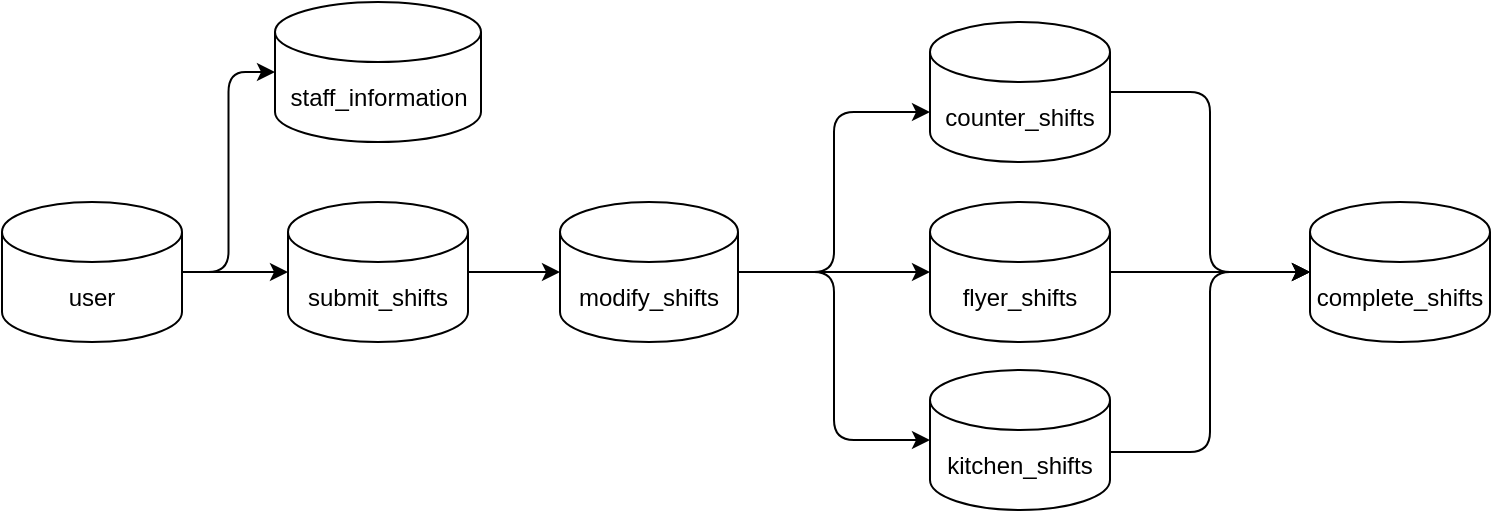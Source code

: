 <mxfile>
    <diagram id="9xncVBf-A3oMU9SqqVJK" name="ページ1">
        <mxGraphModel dx="714" dy="290" grid="0" gridSize="10" guides="1" tooltips="1" connect="1" arrows="1" fold="1" page="1" pageScale="1" pageWidth="827" pageHeight="1169" math="0" shadow="0">
            <root>
                <mxCell id="0"/>
                <mxCell id="1" parent="0"/>
                <mxCell id="44" value="staff_information" style="shape=cylinder3;whiteSpace=wrap;html=1;boundedLbl=1;backgroundOutline=1;size=15;rounded=1;" vertex="1" parent="1">
                    <mxGeometry x="153.5" y="136" width="103" height="70" as="geometry"/>
                </mxCell>
                <mxCell id="54" style="edgeStyle=orthogonalEdgeStyle;orthogonalLoop=1;jettySize=auto;html=1;exitX=1;exitY=0.5;exitDx=0;exitDy=0;exitPerimeter=0;" edge="1" parent="1" source="66" target="53">
                    <mxGeometry relative="1" as="geometry">
                        <mxPoint x="401" y="276" as="sourcePoint"/>
                        <Array as="points">
                            <mxPoint x="445" y="271"/>
                            <mxPoint x="445" y="271"/>
                        </Array>
                    </mxGeometry>
                </mxCell>
                <mxCell id="67" style="edgeStyle=orthogonalEdgeStyle;curved=0;rounded=1;sketch=0;orthogonalLoop=1;jettySize=auto;html=1;exitX=1;exitY=0.5;exitDx=0;exitDy=0;exitPerimeter=0;entryX=0;entryY=0.5;entryDx=0;entryDy=0;entryPerimeter=0;" edge="1" parent="1" source="45" target="66">
                    <mxGeometry relative="1" as="geometry"/>
                </mxCell>
                <mxCell id="45" value="submit_shifts" style="shape=cylinder3;whiteSpace=wrap;html=1;boundedLbl=1;backgroundOutline=1;size=15;rounded=1;" vertex="1" parent="1">
                    <mxGeometry x="160" y="236" width="90" height="70" as="geometry"/>
                </mxCell>
                <mxCell id="48" value="complete_shifts" style="shape=cylinder3;whiteSpace=wrap;html=1;boundedLbl=1;backgroundOutline=1;size=15;rounded=1;" vertex="1" parent="1">
                    <mxGeometry x="671" y="236" width="90" height="70" as="geometry"/>
                </mxCell>
                <mxCell id="63" style="edgeStyle=orthogonalEdgeStyle;orthogonalLoop=1;jettySize=auto;html=1;entryX=0;entryY=0.5;entryDx=0;entryDy=0;entryPerimeter=0;" edge="1" parent="1" source="51" target="48">
                    <mxGeometry relative="1" as="geometry">
                        <mxPoint x="631" y="276" as="targetPoint"/>
                        <Array as="points">
                            <mxPoint x="621" y="181"/>
                            <mxPoint x="621" y="271"/>
                        </Array>
                    </mxGeometry>
                </mxCell>
                <mxCell id="51" value="counter_shifts" style="shape=cylinder3;whiteSpace=wrap;html=1;boundedLbl=1;backgroundOutline=1;size=15;rounded=1;" vertex="1" parent="1">
                    <mxGeometry x="481" y="146" width="90" height="70" as="geometry"/>
                </mxCell>
                <mxCell id="61" style="edgeStyle=orthogonalEdgeStyle;orthogonalLoop=1;jettySize=auto;html=1;entryX=0;entryY=0.5;entryDx=0;entryDy=0;entryPerimeter=0;" edge="1" parent="1" source="53" target="48">
                    <mxGeometry relative="1" as="geometry"/>
                </mxCell>
                <mxCell id="53" value="flyer_shifts" style="shape=cylinder3;whiteSpace=wrap;html=1;boundedLbl=1;backgroundOutline=1;size=15;rounded=1;" vertex="1" parent="1">
                    <mxGeometry x="481" y="236" width="90" height="70" as="geometry"/>
                </mxCell>
                <mxCell id="62" style="edgeStyle=orthogonalEdgeStyle;orthogonalLoop=1;jettySize=auto;html=1;entryX=0;entryY=0.5;entryDx=0;entryDy=0;entryPerimeter=0;" edge="1" parent="1" source="57" target="48">
                    <mxGeometry relative="1" as="geometry">
                        <Array as="points">
                            <mxPoint x="621" y="361"/>
                            <mxPoint x="621" y="271"/>
                        </Array>
                    </mxGeometry>
                </mxCell>
                <mxCell id="57" value="kitchen_shifts" style="shape=cylinder3;whiteSpace=wrap;html=1;boundedLbl=1;backgroundOutline=1;size=15;rounded=1;" vertex="1" parent="1">
                    <mxGeometry x="481" y="320" width="90" height="70" as="geometry"/>
                </mxCell>
                <mxCell id="72" style="edgeStyle=orthogonalEdgeStyle;curved=0;rounded=1;sketch=0;orthogonalLoop=1;jettySize=auto;html=1;entryX=0;entryY=0;entryDx=0;entryDy=45;entryPerimeter=0;" edge="1" parent="1" source="66" target="51">
                    <mxGeometry relative="1" as="geometry"/>
                </mxCell>
                <mxCell id="73" style="edgeStyle=orthogonalEdgeStyle;curved=0;rounded=1;sketch=0;orthogonalLoop=1;jettySize=auto;html=1;entryX=0;entryY=0.5;entryDx=0;entryDy=0;entryPerimeter=0;" edge="1" parent="1" source="66" target="57">
                    <mxGeometry relative="1" as="geometry"/>
                </mxCell>
                <mxCell id="66" value="modify_shifts" style="shape=cylinder3;whiteSpace=wrap;html=1;boundedLbl=1;backgroundOutline=1;size=15;rounded=1;" vertex="1" parent="1">
                    <mxGeometry x="296" y="236" width="89" height="70" as="geometry"/>
                </mxCell>
                <mxCell id="84" style="edgeStyle=orthogonalEdgeStyle;curved=0;rounded=1;sketch=0;orthogonalLoop=1;jettySize=auto;html=1;" edge="1" parent="1" source="83" target="45">
                    <mxGeometry relative="1" as="geometry"/>
                </mxCell>
                <mxCell id="85" style="edgeStyle=orthogonalEdgeStyle;curved=0;rounded=1;sketch=0;orthogonalLoop=1;jettySize=auto;html=1;entryX=0;entryY=0.5;entryDx=0;entryDy=0;entryPerimeter=0;" edge="1" parent="1" source="83" target="44">
                    <mxGeometry relative="1" as="geometry"/>
                </mxCell>
                <mxCell id="83" value="user" style="shape=cylinder3;whiteSpace=wrap;html=1;boundedLbl=1;backgroundOutline=1;size=15;rounded=1;" vertex="1" parent="1">
                    <mxGeometry x="17" y="236" width="90" height="70" as="geometry"/>
                </mxCell>
            </root>
        </mxGraphModel>
    </diagram>
</mxfile>